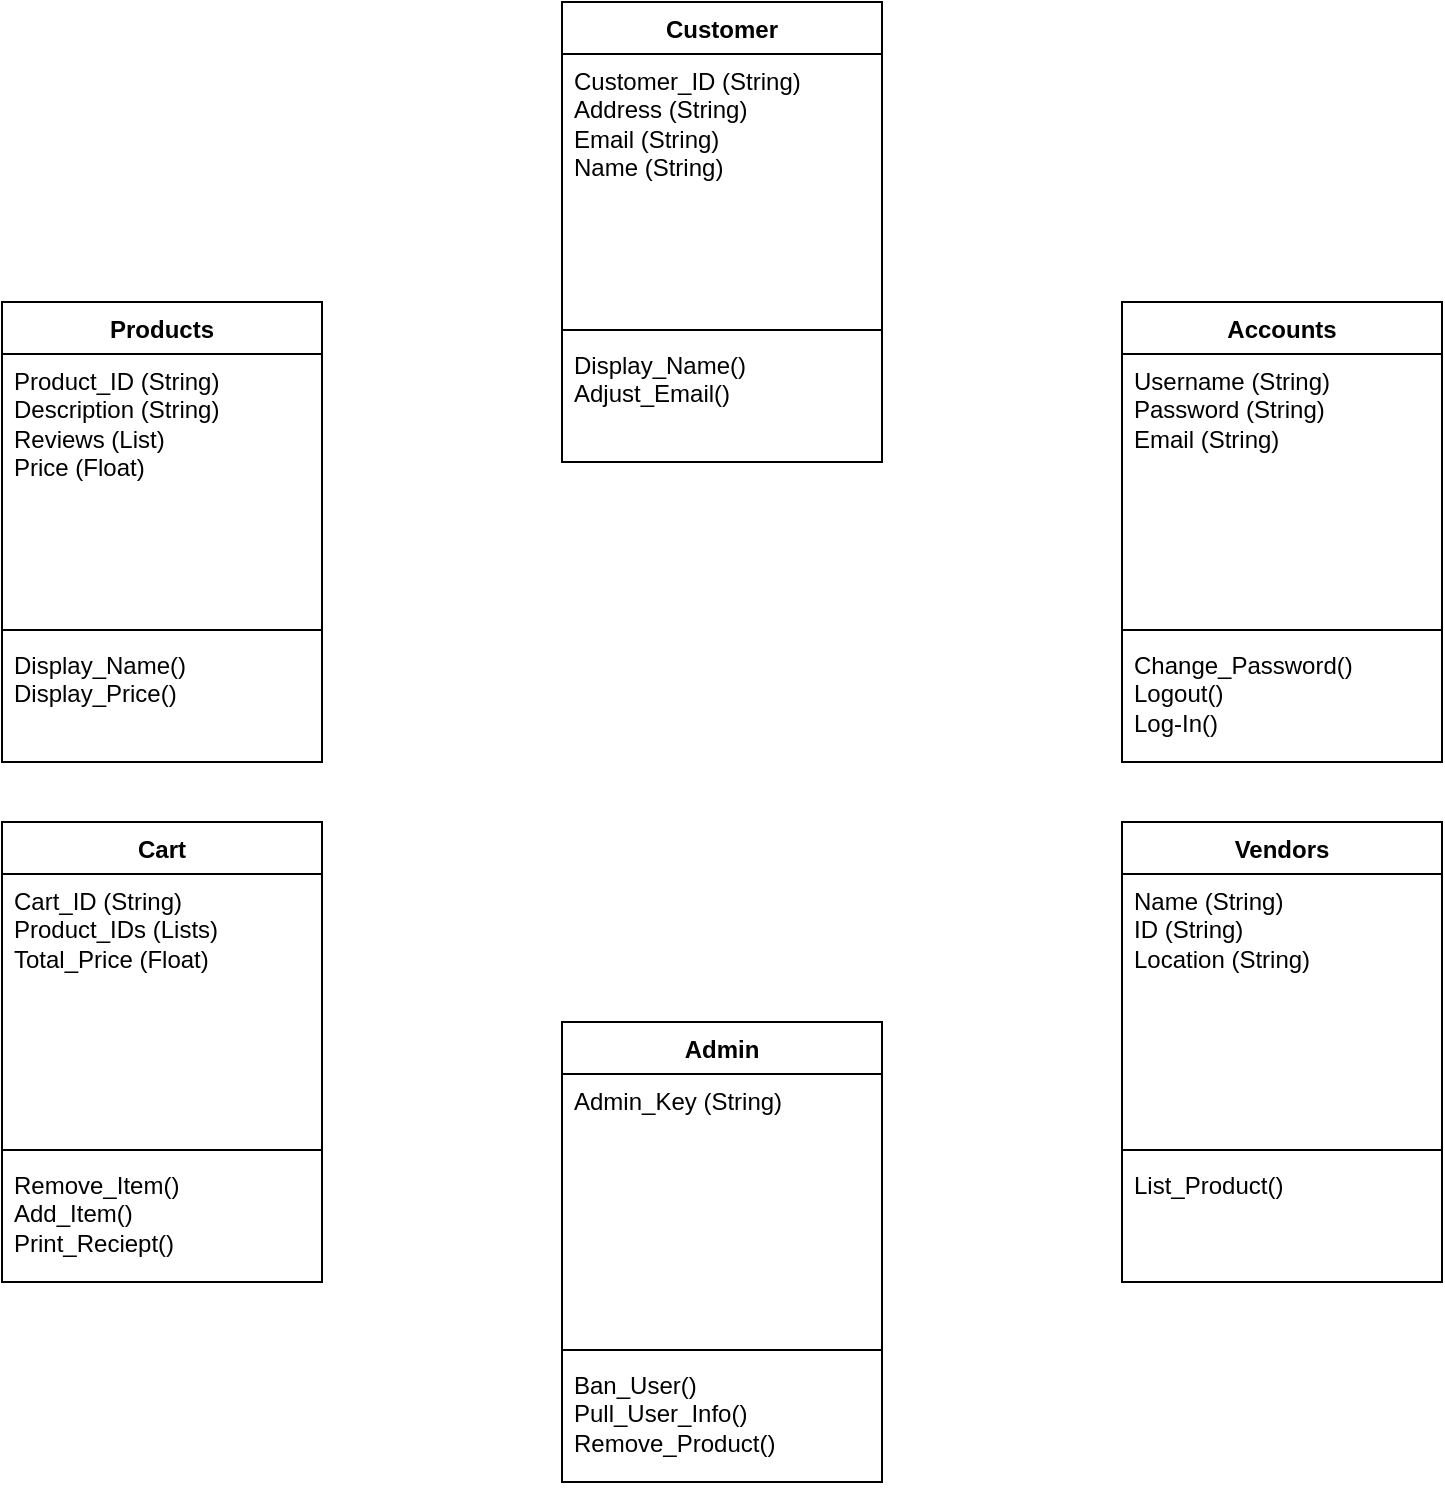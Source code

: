 <mxfile version="28.2.5">
  <diagram name="Page-1" id="W11dSp530jiu-v-lPvCD">
    <mxGraphModel dx="992" dy="1635" grid="1" gridSize="10" guides="1" tooltips="1" connect="1" arrows="1" fold="1" page="1" pageScale="1" pageWidth="850" pageHeight="1100" math="0" shadow="0">
      <root>
        <mxCell id="0" />
        <mxCell id="1" parent="0" />
        <mxCell id="yf6k6arRkZw3j3_YJg2I-1" value="Customer" style="swimlane;fontStyle=1;align=center;verticalAlign=top;childLayout=stackLayout;horizontal=1;startSize=26;horizontalStack=0;resizeParent=1;resizeParentMax=0;resizeLast=0;collapsible=1;marginBottom=0;whiteSpace=wrap;html=1;" parent="1" vertex="1">
          <mxGeometry x="320" y="-110" width="160" height="230" as="geometry" />
        </mxCell>
        <mxCell id="yf6k6arRkZw3j3_YJg2I-2" value="&lt;div&gt;Customer_ID (String)&lt;/div&gt;&lt;div&gt;Address (String)&lt;/div&gt;&lt;div&gt;Email (String)&lt;/div&gt;&lt;div&gt;Name (String)&lt;/div&gt;&lt;div&gt;&lt;br&gt;&lt;/div&gt;&lt;div&gt;&lt;br&gt;&lt;/div&gt;" style="text;strokeColor=none;fillColor=none;align=left;verticalAlign=top;spacingLeft=4;spacingRight=4;overflow=hidden;rotatable=0;points=[[0,0.5],[1,0.5]];portConstraint=eastwest;whiteSpace=wrap;html=1;" parent="yf6k6arRkZw3j3_YJg2I-1" vertex="1">
          <mxGeometry y="26" width="160" height="134" as="geometry" />
        </mxCell>
        <mxCell id="yf6k6arRkZw3j3_YJg2I-3" value="" style="line;strokeWidth=1;fillColor=none;align=left;verticalAlign=middle;spacingTop=-1;spacingLeft=3;spacingRight=3;rotatable=0;labelPosition=right;points=[];portConstraint=eastwest;strokeColor=inherit;" parent="yf6k6arRkZw3j3_YJg2I-1" vertex="1">
          <mxGeometry y="160" width="160" height="8" as="geometry" />
        </mxCell>
        <mxCell id="yf6k6arRkZw3j3_YJg2I-4" value="Display_Name()&lt;div&gt;Adjust_Email()&lt;/div&gt;&lt;div&gt;&lt;br&gt;&lt;/div&gt;" style="text;strokeColor=none;fillColor=none;align=left;verticalAlign=top;spacingLeft=4;spacingRight=4;overflow=hidden;rotatable=0;points=[[0,0.5],[1,0.5]];portConstraint=eastwest;whiteSpace=wrap;html=1;" parent="yf6k6arRkZw3j3_YJg2I-1" vertex="1">
          <mxGeometry y="168" width="160" height="62" as="geometry" />
        </mxCell>
        <mxCell id="yf6k6arRkZw3j3_YJg2I-5" value="Products" style="swimlane;fontStyle=1;align=center;verticalAlign=top;childLayout=stackLayout;horizontal=1;startSize=26;horizontalStack=0;resizeParent=1;resizeParentMax=0;resizeLast=0;collapsible=1;marginBottom=0;whiteSpace=wrap;html=1;" parent="1" vertex="1">
          <mxGeometry x="40" y="40" width="160" height="230" as="geometry" />
        </mxCell>
        <mxCell id="yf6k6arRkZw3j3_YJg2I-6" value="&lt;div&gt;Product_ID (String)&lt;/div&gt;Description (String)&lt;div&gt;Reviews (List)&lt;/div&gt;&lt;div&gt;Price (Float)&lt;/div&gt;&lt;div&gt;&lt;br&gt;&lt;/div&gt;" style="text;strokeColor=none;fillColor=none;align=left;verticalAlign=top;spacingLeft=4;spacingRight=4;overflow=hidden;rotatable=0;points=[[0,0.5],[1,0.5]];portConstraint=eastwest;whiteSpace=wrap;html=1;" parent="yf6k6arRkZw3j3_YJg2I-5" vertex="1">
          <mxGeometry y="26" width="160" height="134" as="geometry" />
        </mxCell>
        <mxCell id="yf6k6arRkZw3j3_YJg2I-7" value="" style="line;strokeWidth=1;fillColor=none;align=left;verticalAlign=middle;spacingTop=-1;spacingLeft=3;spacingRight=3;rotatable=0;labelPosition=right;points=[];portConstraint=eastwest;strokeColor=inherit;" parent="yf6k6arRkZw3j3_YJg2I-5" vertex="1">
          <mxGeometry y="160" width="160" height="8" as="geometry" />
        </mxCell>
        <mxCell id="yf6k6arRkZw3j3_YJg2I-8" value="Display_Name()&lt;div&gt;Display_Price()&lt;/div&gt;" style="text;strokeColor=none;fillColor=none;align=left;verticalAlign=top;spacingLeft=4;spacingRight=4;overflow=hidden;rotatable=0;points=[[0,0.5],[1,0.5]];portConstraint=eastwest;whiteSpace=wrap;html=1;" parent="yf6k6arRkZw3j3_YJg2I-5" vertex="1">
          <mxGeometry y="168" width="160" height="62" as="geometry" />
        </mxCell>
        <mxCell id="yf6k6arRkZw3j3_YJg2I-9" value="Vendors" style="swimlane;fontStyle=1;align=center;verticalAlign=top;childLayout=stackLayout;horizontal=1;startSize=26;horizontalStack=0;resizeParent=1;resizeParentMax=0;resizeLast=0;collapsible=1;marginBottom=0;whiteSpace=wrap;html=1;" parent="1" vertex="1">
          <mxGeometry x="600" y="300" width="160" height="230" as="geometry" />
        </mxCell>
        <mxCell id="yf6k6arRkZw3j3_YJg2I-10" value="Name (String)&lt;br&gt;ID (String)&lt;div&gt;Location (String)&lt;/div&gt;&lt;div&gt;&lt;br&gt;&lt;/div&gt;" style="text;strokeColor=none;fillColor=none;align=left;verticalAlign=top;spacingLeft=4;spacingRight=4;overflow=hidden;rotatable=0;points=[[0,0.5],[1,0.5]];portConstraint=eastwest;whiteSpace=wrap;html=1;" parent="yf6k6arRkZw3j3_YJg2I-9" vertex="1">
          <mxGeometry y="26" width="160" height="134" as="geometry" />
        </mxCell>
        <mxCell id="yf6k6arRkZw3j3_YJg2I-11" value="" style="line;strokeWidth=1;fillColor=none;align=left;verticalAlign=middle;spacingTop=-1;spacingLeft=3;spacingRight=3;rotatable=0;labelPosition=right;points=[];portConstraint=eastwest;strokeColor=inherit;" parent="yf6k6arRkZw3j3_YJg2I-9" vertex="1">
          <mxGeometry y="160" width="160" height="8" as="geometry" />
        </mxCell>
        <mxCell id="yf6k6arRkZw3j3_YJg2I-12" value="List_Product()" style="text;strokeColor=none;fillColor=none;align=left;verticalAlign=top;spacingLeft=4;spacingRight=4;overflow=hidden;rotatable=0;points=[[0,0.5],[1,0.5]];portConstraint=eastwest;whiteSpace=wrap;html=1;" parent="yf6k6arRkZw3j3_YJg2I-9" vertex="1">
          <mxGeometry y="168" width="160" height="62" as="geometry" />
        </mxCell>
        <mxCell id="yf6k6arRkZw3j3_YJg2I-17" value="Accounts" style="swimlane;fontStyle=1;align=center;verticalAlign=top;childLayout=stackLayout;horizontal=1;startSize=26;horizontalStack=0;resizeParent=1;resizeParentMax=0;resizeLast=0;collapsible=1;marginBottom=0;whiteSpace=wrap;html=1;" parent="1" vertex="1">
          <mxGeometry x="600" y="40" width="160" height="230" as="geometry" />
        </mxCell>
        <mxCell id="yf6k6arRkZw3j3_YJg2I-18" value="Username (String)&lt;div&gt;Password (String)&lt;/div&gt;&lt;div&gt;Email (String)&lt;/div&gt;" style="text;strokeColor=none;fillColor=none;align=left;verticalAlign=top;spacingLeft=4;spacingRight=4;overflow=hidden;rotatable=0;points=[[0,0.5],[1,0.5]];portConstraint=eastwest;whiteSpace=wrap;html=1;" parent="yf6k6arRkZw3j3_YJg2I-17" vertex="1">
          <mxGeometry y="26" width="160" height="134" as="geometry" />
        </mxCell>
        <mxCell id="yf6k6arRkZw3j3_YJg2I-19" value="" style="line;strokeWidth=1;fillColor=none;align=left;verticalAlign=middle;spacingTop=-1;spacingLeft=3;spacingRight=3;rotatable=0;labelPosition=right;points=[];portConstraint=eastwest;strokeColor=inherit;" parent="yf6k6arRkZw3j3_YJg2I-17" vertex="1">
          <mxGeometry y="160" width="160" height="8" as="geometry" />
        </mxCell>
        <mxCell id="yf6k6arRkZw3j3_YJg2I-20" value="Change_Password()&lt;div&gt;Logout()&lt;/div&gt;&lt;div&gt;Log-In()&lt;/div&gt;" style="text;strokeColor=none;fillColor=none;align=left;verticalAlign=top;spacingLeft=4;spacingRight=4;overflow=hidden;rotatable=0;points=[[0,0.5],[1,0.5]];portConstraint=eastwest;whiteSpace=wrap;html=1;" parent="yf6k6arRkZw3j3_YJg2I-17" vertex="1">
          <mxGeometry y="168" width="160" height="62" as="geometry" />
        </mxCell>
        <mxCell id="yf6k6arRkZw3j3_YJg2I-25" value="Cart" style="swimlane;fontStyle=1;align=center;verticalAlign=top;childLayout=stackLayout;horizontal=1;startSize=26;horizontalStack=0;resizeParent=1;resizeParentMax=0;resizeLast=0;collapsible=1;marginBottom=0;whiteSpace=wrap;html=1;" parent="1" vertex="1">
          <mxGeometry x="40" y="300" width="160" height="230" as="geometry" />
        </mxCell>
        <mxCell id="yf6k6arRkZw3j3_YJg2I-26" value="&lt;div&gt;Cart_ID (String)&lt;/div&gt;Product_IDs (Lists)&lt;div&gt;Total_Price (Float)&lt;/div&gt;" style="text;strokeColor=none;fillColor=none;align=left;verticalAlign=top;spacingLeft=4;spacingRight=4;overflow=hidden;rotatable=0;points=[[0,0.5],[1,0.5]];portConstraint=eastwest;whiteSpace=wrap;html=1;" parent="yf6k6arRkZw3j3_YJg2I-25" vertex="1">
          <mxGeometry y="26" width="160" height="134" as="geometry" />
        </mxCell>
        <mxCell id="yf6k6arRkZw3j3_YJg2I-27" value="" style="line;strokeWidth=1;fillColor=none;align=left;verticalAlign=middle;spacingTop=-1;spacingLeft=3;spacingRight=3;rotatable=0;labelPosition=right;points=[];portConstraint=eastwest;strokeColor=inherit;" parent="yf6k6arRkZw3j3_YJg2I-25" vertex="1">
          <mxGeometry y="160" width="160" height="8" as="geometry" />
        </mxCell>
        <mxCell id="yf6k6arRkZw3j3_YJg2I-28" value="Remove_Item()&lt;div&gt;Add_Item()&lt;/div&gt;&lt;div&gt;Print_Reciept()&lt;/div&gt;" style="text;strokeColor=none;fillColor=none;align=left;verticalAlign=top;spacingLeft=4;spacingRight=4;overflow=hidden;rotatable=0;points=[[0,0.5],[1,0.5]];portConstraint=eastwest;whiteSpace=wrap;html=1;" parent="yf6k6arRkZw3j3_YJg2I-25" vertex="1">
          <mxGeometry y="168" width="160" height="62" as="geometry" />
        </mxCell>
        <mxCell id="yf6k6arRkZw3j3_YJg2I-39" value="Admin" style="swimlane;fontStyle=1;align=center;verticalAlign=top;childLayout=stackLayout;horizontal=1;startSize=26;horizontalStack=0;resizeParent=1;resizeParentMax=0;resizeLast=0;collapsible=1;marginBottom=0;whiteSpace=wrap;html=1;" parent="1" vertex="1">
          <mxGeometry x="320" y="400" width="160" height="230" as="geometry" />
        </mxCell>
        <mxCell id="yf6k6arRkZw3j3_YJg2I-40" value="Admin_Key (String)" style="text;strokeColor=none;fillColor=none;align=left;verticalAlign=top;spacingLeft=4;spacingRight=4;overflow=hidden;rotatable=0;points=[[0,0.5],[1,0.5]];portConstraint=eastwest;whiteSpace=wrap;html=1;" parent="yf6k6arRkZw3j3_YJg2I-39" vertex="1">
          <mxGeometry y="26" width="160" height="134" as="geometry" />
        </mxCell>
        <mxCell id="yf6k6arRkZw3j3_YJg2I-41" value="" style="line;strokeWidth=1;fillColor=none;align=left;verticalAlign=middle;spacingTop=-1;spacingLeft=3;spacingRight=3;rotatable=0;labelPosition=right;points=[];portConstraint=eastwest;strokeColor=inherit;" parent="yf6k6arRkZw3j3_YJg2I-39" vertex="1">
          <mxGeometry y="160" width="160" height="8" as="geometry" />
        </mxCell>
        <mxCell id="yf6k6arRkZw3j3_YJg2I-42" value="Ban_User()&lt;div&gt;Pull_User_Info()&lt;/div&gt;&lt;div&gt;Remove_Product()&lt;/div&gt;" style="text;strokeColor=none;fillColor=none;align=left;verticalAlign=top;spacingLeft=4;spacingRight=4;overflow=hidden;rotatable=0;points=[[0,0.5],[1,0.5]];portConstraint=eastwest;whiteSpace=wrap;html=1;" parent="yf6k6arRkZw3j3_YJg2I-39" vertex="1">
          <mxGeometry y="168" width="160" height="62" as="geometry" />
        </mxCell>
      </root>
    </mxGraphModel>
  </diagram>
</mxfile>
